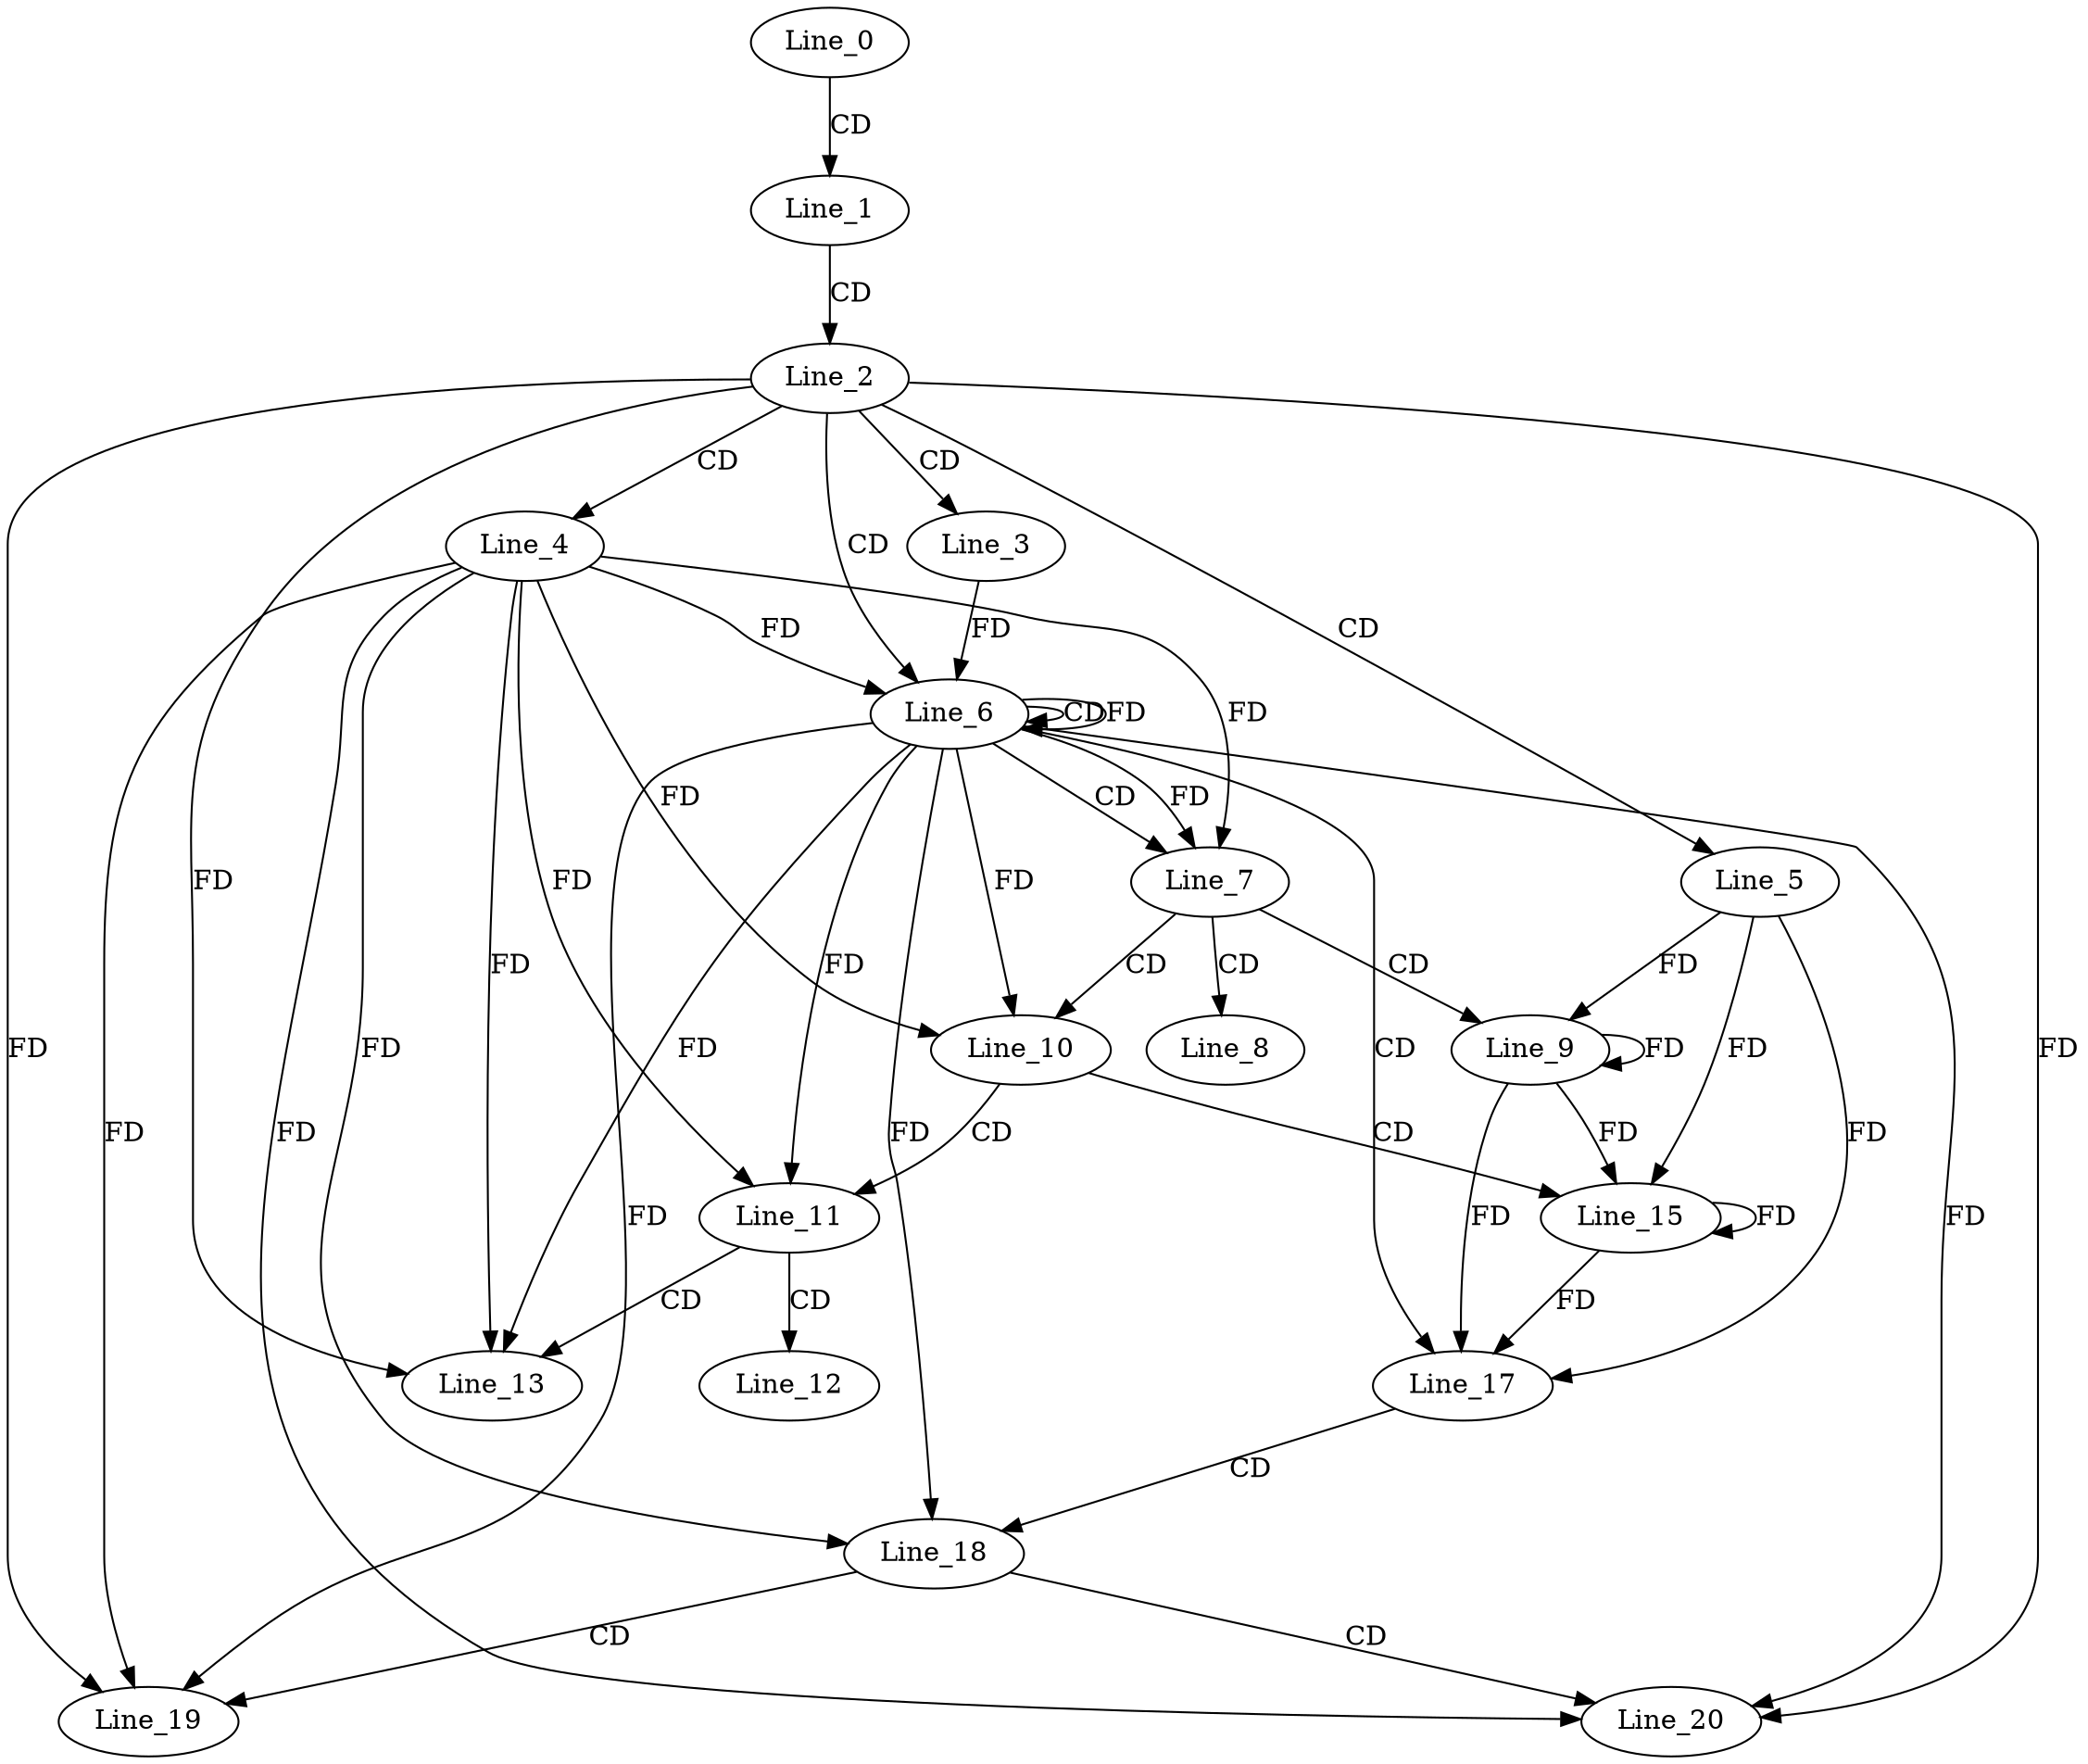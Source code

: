 digraph G {
  Line_0;
  Line_1;
  Line_2;
  Line_3;
  Line_3;
  Line_4;
  Line_5;
  Line_6;
  Line_6;
  Line_6;
  Line_7;
  Line_7;
  Line_8;
  Line_9;
  Line_10;
  Line_10;
  Line_11;
  Line_11;
  Line_12;
  Line_13;
  Line_13;
  Line_13;
  Line_13;
  Line_13;
  Line_13;
  Line_15;
  Line_17;
  Line_18;
  Line_18;
  Line_19;
  Line_19;
  Line_19;
  Line_19;
  Line_19;
  Line_19;
  Line_20;
  Line_20;
  Line_20;
  Line_20;
  Line_20;
  Line_20;
  Line_0 -> Line_1 [ label="CD" ];
  Line_1 -> Line_2 [ label="CD" ];
  Line_2 -> Line_3 [ label="CD" ];
  Line_2 -> Line_4 [ label="CD" ];
  Line_2 -> Line_5 [ label="CD" ];
  Line_2 -> Line_6 [ label="CD" ];
  Line_6 -> Line_6 [ label="CD" ];
  Line_6 -> Line_6 [ label="FD" ];
  Line_4 -> Line_6 [ label="FD" ];
  Line_3 -> Line_6 [ label="FD" ];
  Line_6 -> Line_7 [ label="CD" ];
  Line_6 -> Line_7 [ label="FD" ];
  Line_4 -> Line_7 [ label="FD" ];
  Line_7 -> Line_8 [ label="CD" ];
  Line_7 -> Line_9 [ label="CD" ];
  Line_9 -> Line_9 [ label="FD" ];
  Line_5 -> Line_9 [ label="FD" ];
  Line_7 -> Line_10 [ label="CD" ];
  Line_6 -> Line_10 [ label="FD" ];
  Line_4 -> Line_10 [ label="FD" ];
  Line_10 -> Line_11 [ label="CD" ];
  Line_6 -> Line_11 [ label="FD" ];
  Line_4 -> Line_11 [ label="FD" ];
  Line_11 -> Line_12 [ label="CD" ];
  Line_11 -> Line_13 [ label="CD" ];
  Line_2 -> Line_13 [ label="FD" ];
  Line_6 -> Line_13 [ label="FD" ];
  Line_4 -> Line_13 [ label="FD" ];
  Line_10 -> Line_15 [ label="CD" ];
  Line_9 -> Line_15 [ label="FD" ];
  Line_15 -> Line_15 [ label="FD" ];
  Line_5 -> Line_15 [ label="FD" ];
  Line_6 -> Line_17 [ label="CD" ];
  Line_9 -> Line_17 [ label="FD" ];
  Line_15 -> Line_17 [ label="FD" ];
  Line_5 -> Line_17 [ label="FD" ];
  Line_17 -> Line_18 [ label="CD" ];
  Line_6 -> Line_18 [ label="FD" ];
  Line_4 -> Line_18 [ label="FD" ];
  Line_18 -> Line_19 [ label="CD" ];
  Line_2 -> Line_19 [ label="FD" ];
  Line_6 -> Line_19 [ label="FD" ];
  Line_4 -> Line_19 [ label="FD" ];
  Line_18 -> Line_20 [ label="CD" ];
  Line_2 -> Line_20 [ label="FD" ];
  Line_6 -> Line_20 [ label="FD" ];
  Line_4 -> Line_20 [ label="FD" ];
}
